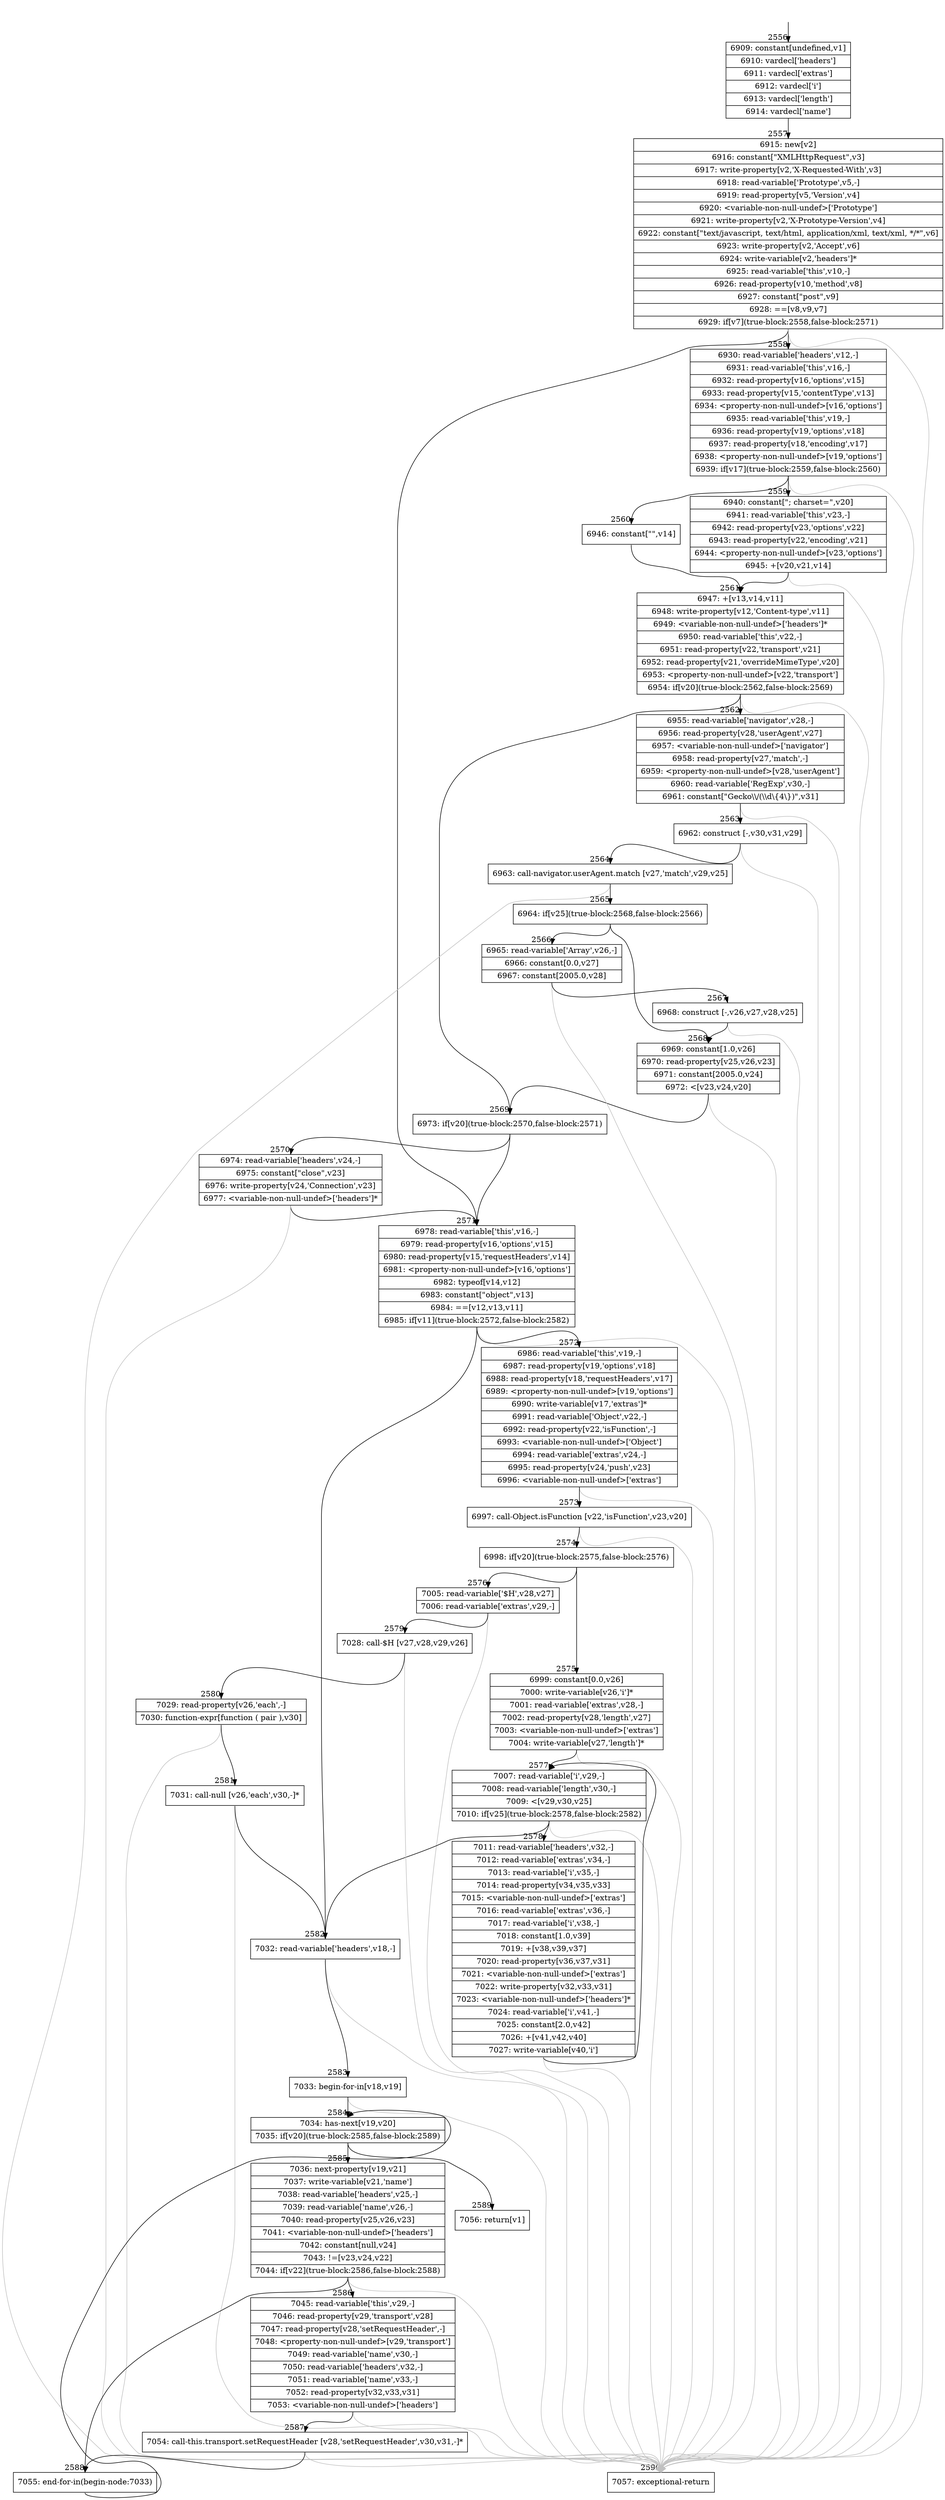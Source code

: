 digraph {
rankdir="TD"
BB_entry235[shape=none,label=""];
BB_entry235 -> BB2556 [tailport=s, headport=n, headlabel="    2556"]
BB2556 [shape=record label="{6909: constant[undefined,v1]|6910: vardecl['headers']|6911: vardecl['extras']|6912: vardecl['i']|6913: vardecl['length']|6914: vardecl['name']}" ] 
BB2556 -> BB2557 [tailport=s, headport=n, headlabel="      2557"]
BB2557 [shape=record label="{6915: new[v2]|6916: constant[\"XMLHttpRequest\",v3]|6917: write-property[v2,'X-Requested-With',v3]|6918: read-variable['Prototype',v5,-]|6919: read-property[v5,'Version',v4]|6920: \<variable-non-null-undef\>['Prototype']|6921: write-property[v2,'X-Prototype-Version',v4]|6922: constant[\"text/javascript, text/html, application/xml, text/xml, */*\",v6]|6923: write-property[v2,'Accept',v6]|6924: write-variable[v2,'headers']*|6925: read-variable['this',v10,-]|6926: read-property[v10,'method',v8]|6927: constant[\"post\",v9]|6928: ==[v8,v9,v7]|6929: if[v7](true-block:2558,false-block:2571)}" ] 
BB2557 -> BB2558 [tailport=s, headport=n, headlabel="      2558"]
BB2557 -> BB2571 [tailport=s, headport=n, headlabel="      2571"]
BB2557 -> BB2590 [tailport=s, headport=n, color=gray, headlabel="      2590"]
BB2558 [shape=record label="{6930: read-variable['headers',v12,-]|6931: read-variable['this',v16,-]|6932: read-property[v16,'options',v15]|6933: read-property[v15,'contentType',v13]|6934: \<property-non-null-undef\>[v16,'options']|6935: read-variable['this',v19,-]|6936: read-property[v19,'options',v18]|6937: read-property[v18,'encoding',v17]|6938: \<property-non-null-undef\>[v19,'options']|6939: if[v17](true-block:2559,false-block:2560)}" ] 
BB2558 -> BB2559 [tailport=s, headport=n, headlabel="      2559"]
BB2558 -> BB2560 [tailport=s, headport=n, headlabel="      2560"]
BB2558 -> BB2590 [tailport=s, headport=n, color=gray]
BB2559 [shape=record label="{6940: constant[\"; charset=\",v20]|6941: read-variable['this',v23,-]|6942: read-property[v23,'options',v22]|6943: read-property[v22,'encoding',v21]|6944: \<property-non-null-undef\>[v23,'options']|6945: +[v20,v21,v14]}" ] 
BB2559 -> BB2561 [tailport=s, headport=n, headlabel="      2561"]
BB2559 -> BB2590 [tailport=s, headport=n, color=gray]
BB2560 [shape=record label="{6946: constant[\"\",v14]}" ] 
BB2560 -> BB2561 [tailport=s, headport=n]
BB2561 [shape=record label="{6947: +[v13,v14,v11]|6948: write-property[v12,'Content-type',v11]|6949: \<variable-non-null-undef\>['headers']*|6950: read-variable['this',v22,-]|6951: read-property[v22,'transport',v21]|6952: read-property[v21,'overrideMimeType',v20]|6953: \<property-non-null-undef\>[v22,'transport']|6954: if[v20](true-block:2562,false-block:2569)}" ] 
BB2561 -> BB2569 [tailport=s, headport=n, headlabel="      2569"]
BB2561 -> BB2562 [tailport=s, headport=n, headlabel="      2562"]
BB2561 -> BB2590 [tailport=s, headport=n, color=gray]
BB2562 [shape=record label="{6955: read-variable['navigator',v28,-]|6956: read-property[v28,'userAgent',v27]|6957: \<variable-non-null-undef\>['navigator']|6958: read-property[v27,'match',-]|6959: \<property-non-null-undef\>[v28,'userAgent']|6960: read-variable['RegExp',v30,-]|6961: constant[\"Gecko\\\\/(\\\\d\\\{4\\\})\",v31]}" ] 
BB2562 -> BB2563 [tailport=s, headport=n, headlabel="      2563"]
BB2562 -> BB2590 [tailport=s, headport=n, color=gray]
BB2563 [shape=record label="{6962: construct [-,v30,v31,v29]}" ] 
BB2563 -> BB2564 [tailport=s, headport=n, headlabel="      2564"]
BB2563 -> BB2590 [tailport=s, headport=n, color=gray]
BB2564 [shape=record label="{6963: call-navigator.userAgent.match [v27,'match',v29,v25]}" ] 
BB2564 -> BB2565 [tailport=s, headport=n, headlabel="      2565"]
BB2564 -> BB2590 [tailport=s, headport=n, color=gray]
BB2565 [shape=record label="{6964: if[v25](true-block:2568,false-block:2566)}" ] 
BB2565 -> BB2568 [tailport=s, headport=n, headlabel="      2568"]
BB2565 -> BB2566 [tailport=s, headport=n, headlabel="      2566"]
BB2566 [shape=record label="{6965: read-variable['Array',v26,-]|6966: constant[0.0,v27]|6967: constant[2005.0,v28]}" ] 
BB2566 -> BB2567 [tailport=s, headport=n, headlabel="      2567"]
BB2566 -> BB2590 [tailport=s, headport=n, color=gray]
BB2567 [shape=record label="{6968: construct [-,v26,v27,v28,v25]}" ] 
BB2567 -> BB2568 [tailport=s, headport=n]
BB2567 -> BB2590 [tailport=s, headport=n, color=gray]
BB2568 [shape=record label="{6969: constant[1.0,v26]|6970: read-property[v25,v26,v23]|6971: constant[2005.0,v24]|6972: \<[v23,v24,v20]}" ] 
BB2568 -> BB2569 [tailport=s, headport=n]
BB2568 -> BB2590 [tailport=s, headport=n, color=gray]
BB2569 [shape=record label="{6973: if[v20](true-block:2570,false-block:2571)}" ] 
BB2569 -> BB2570 [tailport=s, headport=n, headlabel="      2570"]
BB2569 -> BB2571 [tailport=s, headport=n]
BB2570 [shape=record label="{6974: read-variable['headers',v24,-]|6975: constant[\"close\",v23]|6976: write-property[v24,'Connection',v23]|6977: \<variable-non-null-undef\>['headers']*}" ] 
BB2570 -> BB2571 [tailport=s, headport=n]
BB2570 -> BB2590 [tailport=s, headport=n, color=gray]
BB2571 [shape=record label="{6978: read-variable['this',v16,-]|6979: read-property[v16,'options',v15]|6980: read-property[v15,'requestHeaders',v14]|6981: \<property-non-null-undef\>[v16,'options']|6982: typeof[v14,v12]|6983: constant[\"object\",v13]|6984: ==[v12,v13,v11]|6985: if[v11](true-block:2572,false-block:2582)}" ] 
BB2571 -> BB2572 [tailport=s, headport=n, headlabel="      2572"]
BB2571 -> BB2582 [tailport=s, headport=n, headlabel="      2582"]
BB2571 -> BB2590 [tailport=s, headport=n, color=gray]
BB2572 [shape=record label="{6986: read-variable['this',v19,-]|6987: read-property[v19,'options',v18]|6988: read-property[v18,'requestHeaders',v17]|6989: \<property-non-null-undef\>[v19,'options']|6990: write-variable[v17,'extras']*|6991: read-variable['Object',v22,-]|6992: read-property[v22,'isFunction',-]|6993: \<variable-non-null-undef\>['Object']|6994: read-variable['extras',v24,-]|6995: read-property[v24,'push',v23]|6996: \<variable-non-null-undef\>['extras']}" ] 
BB2572 -> BB2573 [tailport=s, headport=n, headlabel="      2573"]
BB2572 -> BB2590 [tailport=s, headport=n, color=gray]
BB2573 [shape=record label="{6997: call-Object.isFunction [v22,'isFunction',v23,v20]}" ] 
BB2573 -> BB2574 [tailport=s, headport=n, headlabel="      2574"]
BB2573 -> BB2590 [tailport=s, headport=n, color=gray]
BB2574 [shape=record label="{6998: if[v20](true-block:2575,false-block:2576)}" ] 
BB2574 -> BB2575 [tailport=s, headport=n, headlabel="      2575"]
BB2574 -> BB2576 [tailport=s, headport=n, headlabel="      2576"]
BB2575 [shape=record label="{6999: constant[0.0,v26]|7000: write-variable[v26,'i']*|7001: read-variable['extras',v28,-]|7002: read-property[v28,'length',v27]|7003: \<variable-non-null-undef\>['extras']|7004: write-variable[v27,'length']*}" ] 
BB2575 -> BB2577 [tailport=s, headport=n, headlabel="      2577"]
BB2575 -> BB2590 [tailport=s, headport=n, color=gray]
BB2576 [shape=record label="{7005: read-variable['$H',v28,v27]|7006: read-variable['extras',v29,-]}" ] 
BB2576 -> BB2579 [tailport=s, headport=n, headlabel="      2579"]
BB2576 -> BB2590 [tailport=s, headport=n, color=gray]
BB2577 [shape=record label="{7007: read-variable['i',v29,-]|7008: read-variable['length',v30,-]|7009: \<[v29,v30,v25]|7010: if[v25](true-block:2578,false-block:2582)}" ] 
BB2577 -> BB2578 [tailport=s, headport=n, headlabel="      2578"]
BB2577 -> BB2582 [tailport=s, headport=n]
BB2577 -> BB2590 [tailport=s, headport=n, color=gray]
BB2578 [shape=record label="{7011: read-variable['headers',v32,-]|7012: read-variable['extras',v34,-]|7013: read-variable['i',v35,-]|7014: read-property[v34,v35,v33]|7015: \<variable-non-null-undef\>['extras']|7016: read-variable['extras',v36,-]|7017: read-variable['i',v38,-]|7018: constant[1.0,v39]|7019: +[v38,v39,v37]|7020: read-property[v36,v37,v31]|7021: \<variable-non-null-undef\>['extras']|7022: write-property[v32,v33,v31]|7023: \<variable-non-null-undef\>['headers']*|7024: read-variable['i',v41,-]|7025: constant[2.0,v42]|7026: +[v41,v42,v40]|7027: write-variable[v40,'i']}" ] 
BB2578 -> BB2577 [tailport=s, headport=n]
BB2578 -> BB2590 [tailport=s, headport=n, color=gray]
BB2579 [shape=record label="{7028: call-$H [v27,v28,v29,v26]}" ] 
BB2579 -> BB2580 [tailport=s, headport=n, headlabel="      2580"]
BB2579 -> BB2590 [tailport=s, headport=n, color=gray]
BB2580 [shape=record label="{7029: read-property[v26,'each',-]|7030: function-expr[function ( pair ),v30]}" ] 
BB2580 -> BB2581 [tailport=s, headport=n, headlabel="      2581"]
BB2580 -> BB2590 [tailport=s, headport=n, color=gray]
BB2581 [shape=record label="{7031: call-null [v26,'each',v30,-]*}" ] 
BB2581 -> BB2582 [tailport=s, headport=n]
BB2581 -> BB2590 [tailport=s, headport=n, color=gray]
BB2582 [shape=record label="{7032: read-variable['headers',v18,-]}" ] 
BB2582 -> BB2583 [tailport=s, headport=n, headlabel="      2583"]
BB2582 -> BB2590 [tailport=s, headport=n, color=gray]
BB2583 [shape=record label="{7033: begin-for-in[v18,v19]}" ] 
BB2583 -> BB2584 [tailport=s, headport=n, headlabel="      2584"]
BB2583 -> BB2590 [tailport=s, headport=n, color=gray]
BB2584 [shape=record label="{7034: has-next[v19,v20]|7035: if[v20](true-block:2585,false-block:2589)}" ] 
BB2584 -> BB2585 [tailport=s, headport=n, headlabel="      2585"]
BB2584 -> BB2589 [tailport=s, headport=n, headlabel="      2589"]
BB2585 [shape=record label="{7036: next-property[v19,v21]|7037: write-variable[v21,'name']|7038: read-variable['headers',v25,-]|7039: read-variable['name',v26,-]|7040: read-property[v25,v26,v23]|7041: \<variable-non-null-undef\>['headers']|7042: constant[null,v24]|7043: !=[v23,v24,v22]|7044: if[v22](true-block:2586,false-block:2588)}" ] 
BB2585 -> BB2586 [tailport=s, headport=n, headlabel="      2586"]
BB2585 -> BB2588 [tailport=s, headport=n, headlabel="      2588"]
BB2585 -> BB2590 [tailport=s, headport=n, color=gray]
BB2586 [shape=record label="{7045: read-variable['this',v29,-]|7046: read-property[v29,'transport',v28]|7047: read-property[v28,'setRequestHeader',-]|7048: \<property-non-null-undef\>[v29,'transport']|7049: read-variable['name',v30,-]|7050: read-variable['headers',v32,-]|7051: read-variable['name',v33,-]|7052: read-property[v32,v33,v31]|7053: \<variable-non-null-undef\>['headers']}" ] 
BB2586 -> BB2587 [tailport=s, headport=n, headlabel="      2587"]
BB2586 -> BB2590 [tailport=s, headport=n, color=gray]
BB2587 [shape=record label="{7054: call-this.transport.setRequestHeader [v28,'setRequestHeader',v30,v31,-]*}" ] 
BB2587 -> BB2588 [tailport=s, headport=n]
BB2587 -> BB2590 [tailport=s, headport=n, color=gray]
BB2588 [shape=record label="{7055: end-for-in(begin-node:7033)}" ] 
BB2588 -> BB2584 [tailport=s, headport=n]
BB2589 [shape=record label="{7056: return[v1]}" ] 
BB2590 [shape=record label="{7057: exceptional-return}" ] 
//#$~ 1797
}
